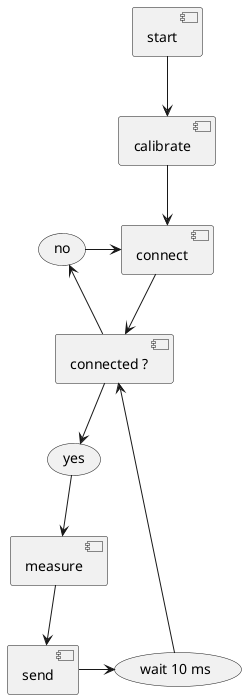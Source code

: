 @startuml
component start
component calibrate
component connect
component "connected ?"
component measure
component send

start -down->calibrate
calibrate -down-> connect
connect -down-> "connected ?"
"connected ?" -up-> (no)
(no) -> connect
"connected ?" -down-> (yes)
(yes) -down-> measure
measure -down-> send
send -> (wait 10 ms)
(wait 10 ms) -> "connected ?"

@enduml